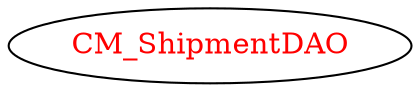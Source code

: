 digraph dependencyGraph {
 concentrate=true;
 ranksep="2.0";
 rankdir="LR"; 
 splines="ortho";
"CM_ShipmentDAO" [fontcolor="red"];
}